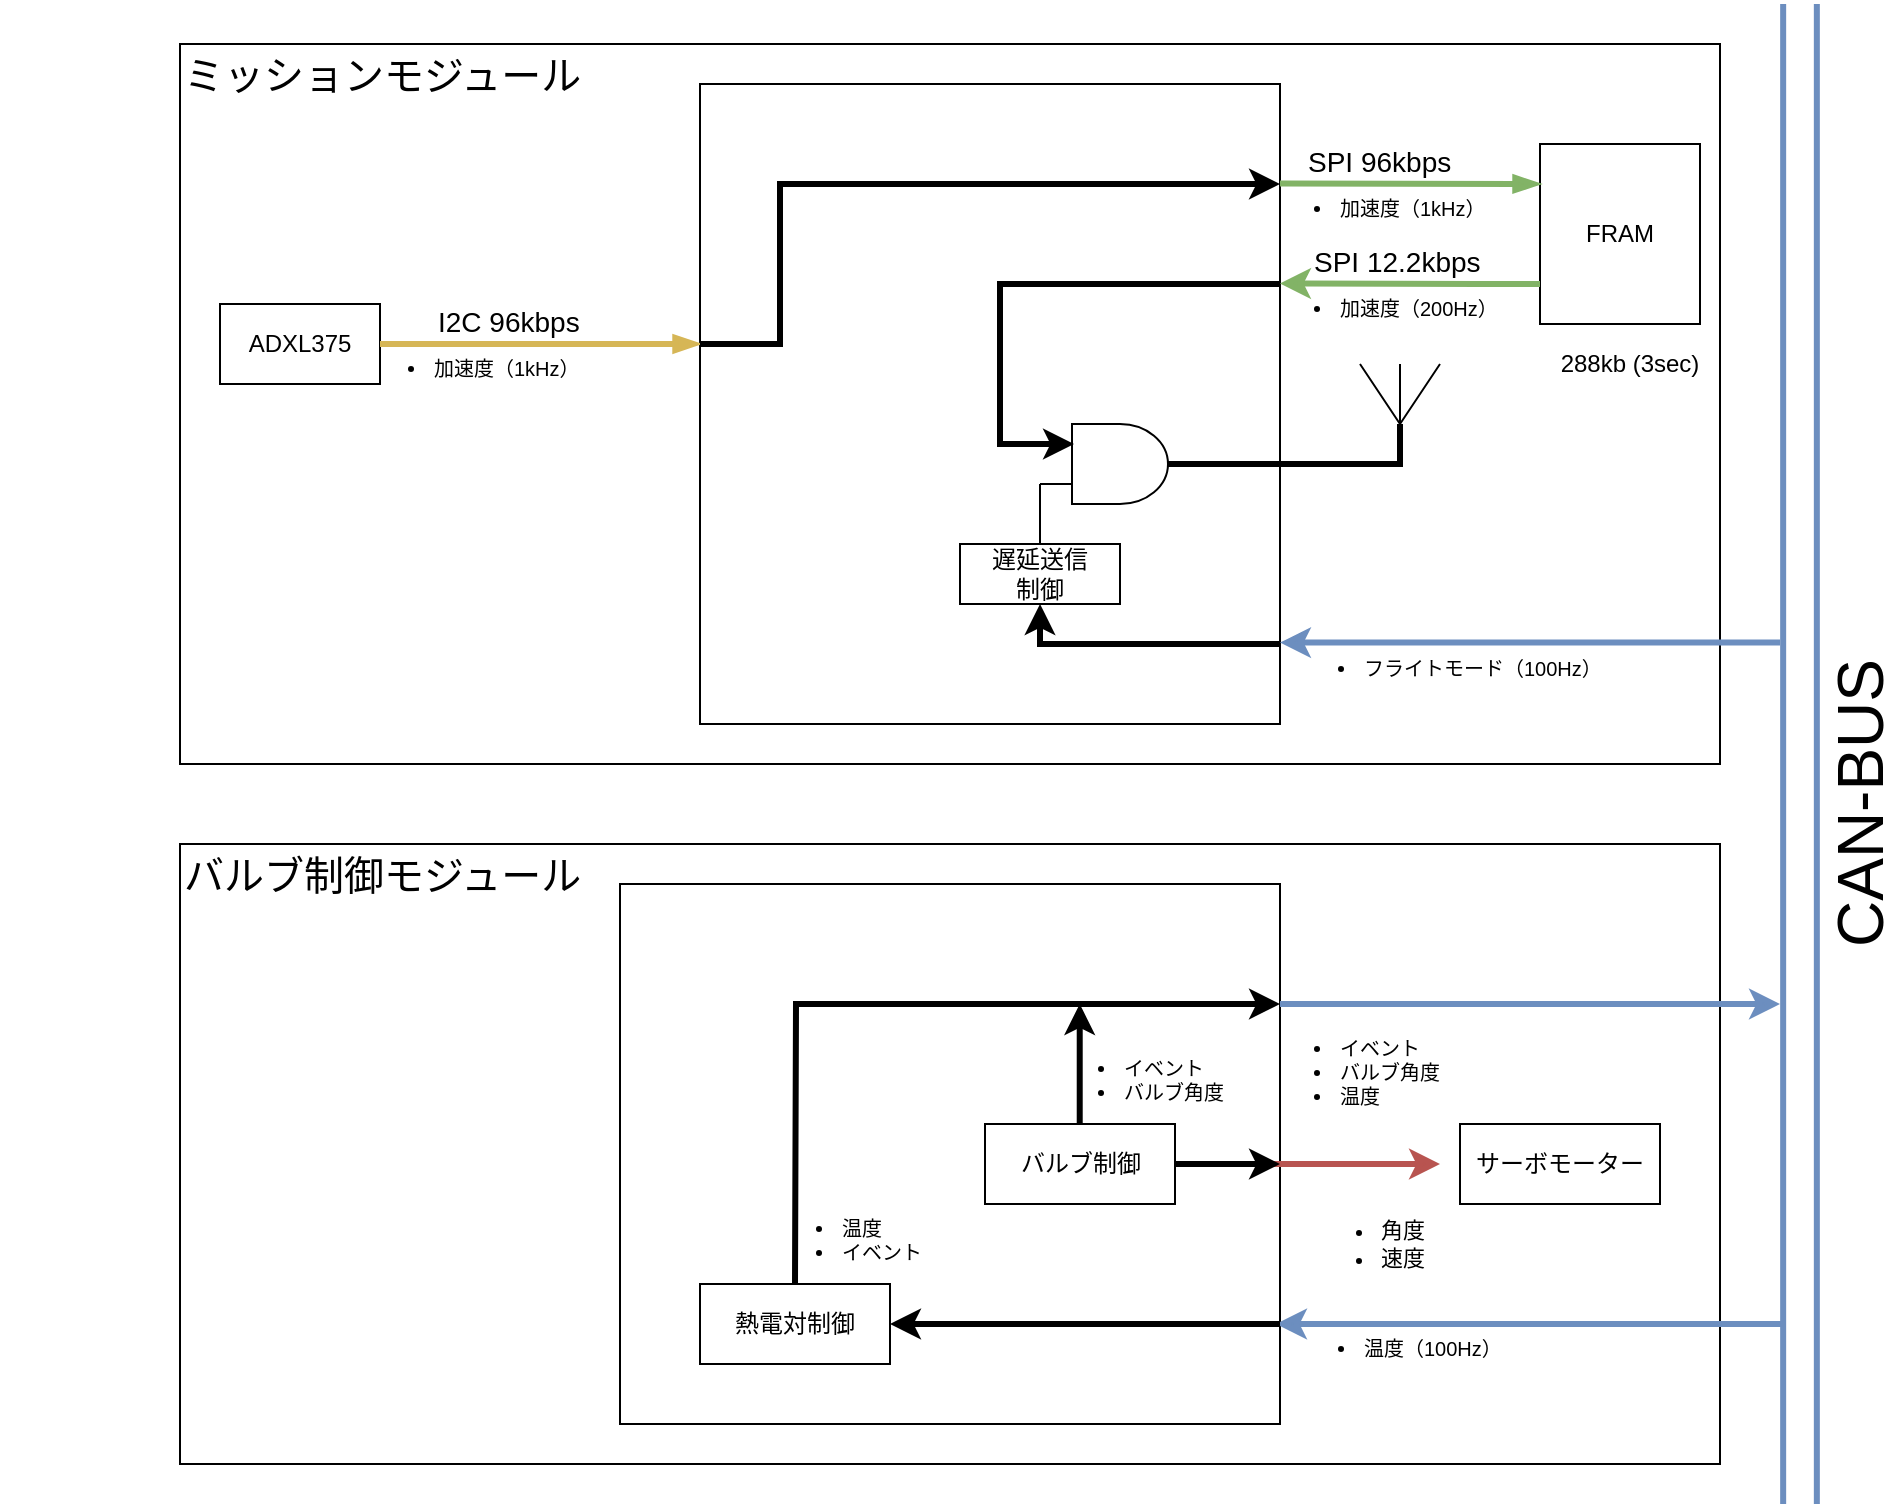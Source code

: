 <mxfile>
    <diagram name="ページ1" id="ODrPmbd-owSrHWYyJO7F">
        <mxGraphModel dx="2157" dy="424" grid="1" gridSize="10" guides="1" tooltips="1" connect="1" arrows="1" fold="1" page="1" pageScale="1" pageWidth="827" pageHeight="1169" background="#ffffff" math="0" shadow="0">
            <root>
                <mxCell id="0"/>
                <mxCell id="1" parent="0"/>
                <mxCell id="4ESrfmdc0MQb4VluyIVh-58" value="" style="rounded=0;whiteSpace=wrap;html=1;movable=0;resizable=0;rotatable=0;deletable=0;editable=0;locked=1;connectable=0;" parent="1" vertex="1">
                    <mxGeometry x="-800" y="440" width="770" height="310" as="geometry"/>
                </mxCell>
                <mxCell id="4ESrfmdc0MQb4VluyIVh-57" value="" style="rounded=0;whiteSpace=wrap;html=1;movable=0;resizable=0;rotatable=0;deletable=0;editable=0;locked=1;connectable=0;" parent="1" vertex="1">
                    <mxGeometry x="-800" y="40" width="770" height="360" as="geometry"/>
                </mxCell>
                <mxCell id="4ESrfmdc0MQb4VluyIVh-2" value="" style="rounded=0;whiteSpace=wrap;html=1;movable=0;resizable=0;rotatable=0;deletable=0;editable=0;locked=1;connectable=0;" parent="1" vertex="1">
                    <mxGeometry x="-540" y="60" width="290" height="320" as="geometry"/>
                </mxCell>
                <mxCell id="4ESrfmdc0MQb4VluyIVh-1" value="ADXL375" style="rounded=0;whiteSpace=wrap;html=1;" parent="1" vertex="1">
                    <mxGeometry x="-780" y="170" width="80" height="40" as="geometry"/>
                </mxCell>
                <mxCell id="4ESrfmdc0MQb4VluyIVh-3" value="" style="endArrow=blockThin;html=1;rounded=0;fillColor=#fff2cc;strokeColor=#d6b656;strokeWidth=3;endFill=1;" parent="1" edge="1">
                    <mxGeometry width="50" height="50" relative="1" as="geometry">
                        <mxPoint x="-700" y="190" as="sourcePoint"/>
                        <mxPoint x="-540" y="190" as="targetPoint"/>
                    </mxGeometry>
                </mxCell>
                <mxCell id="4ESrfmdc0MQb4VluyIVh-5" value="&lt;ul style=&quot;font-size: 10px;&quot;&gt;&lt;li style=&quot;font-size: 10px;&quot;&gt;加速度（1kHz）&lt;/li&gt;&lt;/ul&gt;" style="text;html=1;strokeColor=none;fillColor=none;align=left;verticalAlign=top;whiteSpace=wrap;rounded=0;fontSize=10;labelPosition=right;verticalLabelPosition=bottom;" parent="1" vertex="1">
                    <mxGeometry x="-890" y="160" width="175" height="20" as="geometry"/>
                </mxCell>
                <mxCell id="4ESrfmdc0MQb4VluyIVh-9" value="FRAM" style="rounded=0;whiteSpace=wrap;html=1;" parent="1" vertex="1">
                    <mxGeometry x="-120" y="90" width="80" height="90" as="geometry"/>
                </mxCell>
                <mxCell id="4ESrfmdc0MQb4VluyIVh-11" value="" style="endArrow=blockThin;html=1;rounded=0;fillColor=#d5e8d4;strokeColor=#82b366;strokeWidth=3;endFill=1;" parent="1" edge="1">
                    <mxGeometry width="50" height="50" relative="1" as="geometry">
                        <mxPoint x="-250" y="109.72" as="sourcePoint"/>
                        <mxPoint x="-120" y="110" as="targetPoint"/>
                        <Array as="points"/>
                    </mxGeometry>
                </mxCell>
                <mxCell id="4ESrfmdc0MQb4VluyIVh-19" value="I2C 96kbps" style="text;html=1;strokeColor=none;fillColor=none;align=left;verticalAlign=bottom;whiteSpace=wrap;rounded=0;fontSize=14;labelPosition=right;verticalLabelPosition=top;" parent="1" vertex="1">
                    <mxGeometry x="-848" y="190" width="175" height="20" as="geometry"/>
                </mxCell>
                <mxCell id="4ESrfmdc0MQb4VluyIVh-39" value="288kb (3sec)" style="text;html=1;strokeColor=none;fillColor=none;align=center;verticalAlign=middle;whiteSpace=wrap;rounded=0;" parent="1" vertex="1">
                    <mxGeometry x="-130" y="190" width="110" height="20" as="geometry"/>
                </mxCell>
                <mxCell id="4ESrfmdc0MQb4VluyIVh-45" value="&lt;ul style=&quot;font-size: 10px;&quot;&gt;&lt;li style=&quot;font-size: 10px;&quot;&gt;加速度（1kHz）&lt;/li&gt;&lt;/ul&gt;" style="text;html=1;strokeColor=none;fillColor=none;align=left;verticalAlign=top;whiteSpace=wrap;rounded=0;fontSize=10;labelPosition=right;verticalLabelPosition=bottom;movable=1;resizable=1;rotatable=1;deletable=1;editable=1;locked=0;connectable=1;" parent="1" vertex="1">
                    <mxGeometry x="-437.5" y="80" width="175" height="20" as="geometry"/>
                </mxCell>
                <mxCell id="4ESrfmdc0MQb4VluyIVh-47" value="" style="endArrow=none;html=1;rounded=0;fillColor=#dae8fc;strokeColor=#6c8ebf;strokeWidth=3;endFill=0;shape=link;targetPerimeterSpacing=0;width=14.839;" parent="1" edge="1">
                    <mxGeometry width="50" height="50" relative="1" as="geometry">
                        <mxPoint x="10" y="20" as="sourcePoint"/>
                        <mxPoint x="10" y="770" as="targetPoint"/>
                    </mxGeometry>
                </mxCell>
                <mxCell id="4ESrfmdc0MQb4VluyIVh-89" value="CAN-BUS" style="edgeLabel;html=1;align=center;verticalAlign=middle;resizable=0;points=[];fontSize=32;fontFamily=Helvetica;fontColor=default;horizontal=0;" parent="4ESrfmdc0MQb4VluyIVh-47" vertex="1" connectable="0">
                    <mxGeometry x="0.048" y="6" relative="1" as="geometry">
                        <mxPoint x="24" y="7" as="offset"/>
                    </mxGeometry>
                </mxCell>
                <mxCell id="4ESrfmdc0MQb4VluyIVh-48" value="" style="endArrow=none;html=1;rounded=0;fillColor=#dae8fc;strokeColor=#6c8ebf;strokeWidth=3;endFill=0;startArrow=classic;startFill=1;" parent="1" edge="1">
                    <mxGeometry width="50" height="50" relative="1" as="geometry">
                        <mxPoint x="-250" y="339.31" as="sourcePoint"/>
                        <mxPoint y="339.31" as="targetPoint"/>
                    </mxGeometry>
                </mxCell>
                <mxCell id="4ESrfmdc0MQb4VluyIVh-50" value="&lt;ul style=&quot;font-size: 10px;&quot;&gt;&lt;li style=&quot;font-size: 10px;&quot;&gt;フライトモード（100Hz）&lt;/li&gt;&lt;/ul&gt;" style="text;html=1;strokeColor=none;fillColor=none;align=left;verticalAlign=top;whiteSpace=wrap;rounded=0;fontSize=10;labelPosition=right;verticalLabelPosition=bottom;" parent="1" vertex="1">
                    <mxGeometry x="-425" y="310" width="175" height="20" as="geometry"/>
                </mxCell>
                <mxCell id="4ESrfmdc0MQb4VluyIVh-51" value="遅延送信&lt;br&gt;制御" style="rounded=0;whiteSpace=wrap;html=1;" parent="1" vertex="1">
                    <mxGeometry x="-410" y="290" width="80" height="30" as="geometry"/>
                </mxCell>
                <mxCell id="4ESrfmdc0MQb4VluyIVh-55" value="" style="endArrow=none;html=1;rounded=0;exitX=0.5;exitY=0;exitDx=0;exitDy=0;" parent="1" source="4ESrfmdc0MQb4VluyIVh-51" edge="1">
                    <mxGeometry width="50" height="50" relative="1" as="geometry">
                        <mxPoint x="-400" y="270" as="sourcePoint"/>
                        <mxPoint x="-370" y="260" as="targetPoint"/>
                        <Array as="points">
                            <mxPoint x="-370" y="260"/>
                        </Array>
                    </mxGeometry>
                </mxCell>
                <mxCell id="4ESrfmdc0MQb4VluyIVh-59" value="" style="rounded=0;whiteSpace=wrap;html=1;movable=0;resizable=0;rotatable=0;deletable=0;editable=0;locked=1;connectable=0;" parent="1" vertex="1">
                    <mxGeometry x="-580" y="460" width="330" height="270" as="geometry"/>
                </mxCell>
                <mxCell id="4ESrfmdc0MQb4VluyIVh-60" value="" style="endArrow=none;html=1;rounded=0;fillColor=#dae8fc;strokeColor=#6c8ebf;strokeWidth=3;endFill=0;startArrow=classic;startFill=1;" parent="1" edge="1">
                    <mxGeometry width="50" height="50" relative="1" as="geometry">
                        <mxPoint x="-252" y="680" as="sourcePoint"/>
                        <mxPoint x="0.5" y="680" as="targetPoint"/>
                    </mxGeometry>
                </mxCell>
                <mxCell id="4ESrfmdc0MQb4VluyIVh-61" value="&lt;ul style=&quot;font-size: 10px;&quot;&gt;&lt;li style=&quot;font-size: 10px;&quot;&gt;温度（100Hz）&lt;/li&gt;&lt;/ul&gt;" style="text;html=1;strokeColor=none;fillColor=none;align=left;verticalAlign=top;whiteSpace=wrap;rounded=0;fontSize=10;labelPosition=right;verticalLabelPosition=bottom;" parent="1" vertex="1">
                    <mxGeometry x="-425" y="650" width="175" height="20" as="geometry"/>
                </mxCell>
                <mxCell id="4ESrfmdc0MQb4VluyIVh-62" value="バルブ制御" style="rounded=0;whiteSpace=wrap;html=1;" parent="1" vertex="1">
                    <mxGeometry x="-397.5" y="580" width="95" height="40" as="geometry"/>
                </mxCell>
                <mxCell id="4ESrfmdc0MQb4VluyIVh-68" value="" style="endArrow=classic;html=1;rounded=0;fillColor=#dae8fc;strokeColor=#6c8ebf;strokeWidth=3;endFill=1;" parent="1" edge="1">
                    <mxGeometry width="50" height="50" relative="1" as="geometry">
                        <mxPoint x="-250" y="520" as="sourcePoint"/>
                        <mxPoint y="520" as="targetPoint"/>
                    </mxGeometry>
                </mxCell>
                <mxCell id="4ESrfmdc0MQb4VluyIVh-70" value="&lt;ul style=&quot;font-size: 10px;&quot;&gt;&lt;li style=&quot;font-size: 10px;&quot;&gt;イベント&lt;/li&gt;&lt;li style=&quot;font-size: 10px;&quot;&gt;バルブ角度&lt;/li&gt;&lt;li style=&quot;font-size: 10px;&quot;&gt;温度&lt;/li&gt;&lt;/ul&gt;" style="text;html=1;strokeColor=none;fillColor=none;align=left;verticalAlign=top;whiteSpace=wrap;rounded=0;fontSize=10;labelPosition=right;verticalLabelPosition=bottom;" parent="1" vertex="1">
                    <mxGeometry x="-437.5" y="500" width="175" height="20" as="geometry"/>
                </mxCell>
                <mxCell id="4ESrfmdc0MQb4VluyIVh-72" value="" style="endArrow=none;html=1;rounded=0;strokeWidth=3;endFill=0;startArrow=classic;startFill=1;" parent="1" edge="1">
                    <mxGeometry width="50" height="50" relative="1" as="geometry">
                        <mxPoint x="-250" y="520" as="sourcePoint"/>
                        <mxPoint x="-350" y="520" as="targetPoint"/>
                        <Array as="points"/>
                    </mxGeometry>
                </mxCell>
                <mxCell id="4ESrfmdc0MQb4VluyIVh-74" value="" style="endArrow=none;html=1;rounded=0;strokeWidth=3;endFill=0;startArrow=classic;startFill=1;" parent="1" edge="1">
                    <mxGeometry width="50" height="50" relative="1" as="geometry">
                        <mxPoint x="-350.14" y="520" as="sourcePoint"/>
                        <mxPoint x="-350.14" y="580" as="targetPoint"/>
                        <Array as="points"/>
                    </mxGeometry>
                </mxCell>
                <mxCell id="4ESrfmdc0MQb4VluyIVh-77" value="熱電対制御" style="rounded=0;whiteSpace=wrap;html=1;" parent="1" vertex="1">
                    <mxGeometry x="-540" y="660" width="95" height="40" as="geometry"/>
                </mxCell>
                <mxCell id="3" style="edgeStyle=none;html=1;strokeWidth=3;fillColor=#f8cecc;strokeColor=#b85450;" edge="1" parent="1" source="4ESrfmdc0MQb4VluyIVh-62">
                    <mxGeometry relative="1" as="geometry">
                        <mxPoint x="-170" y="600" as="targetPoint"/>
                    </mxGeometry>
                </mxCell>
                <mxCell id="5" value="&lt;ul&gt;&lt;li style=&quot;&quot;&gt;角度&lt;/li&gt;&lt;li style=&quot;&quot;&gt;速度&lt;/li&gt;&lt;/ul&gt;" style="edgeLabel;html=1;align=center;verticalAlign=middle;resizable=0;points=[];" vertex="1" connectable="0" parent="3">
                    <mxGeometry x="0.66" relative="1" as="geometry">
                        <mxPoint x="-17" y="40" as="offset"/>
                    </mxGeometry>
                </mxCell>
                <mxCell id="4ESrfmdc0MQb4VluyIVh-78" value="" style="endArrow=none;html=1;rounded=0;strokeWidth=3;endFill=0;startArrow=none;startFill=0;exitX=0.5;exitY=1;exitDx=0;exitDy=0;entryX=0.5;entryY=0;entryDx=0;entryDy=0;" parent="1" source="4ESrfmdc0MQb4VluyIVh-70" target="4ESrfmdc0MQb4VluyIVh-77" edge="1">
                    <mxGeometry width="50" height="50" relative="1" as="geometry">
                        <mxPoint x="-510" y="500" as="sourcePoint"/>
                        <mxPoint x="-490" y="660" as="targetPoint"/>
                        <Array as="points">
                            <mxPoint x="-492" y="520"/>
                        </Array>
                    </mxGeometry>
                </mxCell>
                <mxCell id="4ESrfmdc0MQb4VluyIVh-79" value="&lt;ul style=&quot;font-size: 10px;&quot;&gt;&lt;li style=&quot;font-size: 10px;&quot;&gt;温度&lt;/li&gt;&lt;li style=&quot;font-size: 10px;&quot;&gt;イベント&lt;/li&gt;&lt;/ul&gt;" style="text;html=1;strokeColor=none;fillColor=none;align=left;verticalAlign=top;whiteSpace=wrap;rounded=0;fontSize=10;labelPosition=right;verticalLabelPosition=bottom;" parent="1" vertex="1">
                    <mxGeometry x="-620" y="590" width="108.75" height="20" as="geometry"/>
                </mxCell>
                <mxCell id="dZTlF90LN_YW0uTTz98g-3" value="" style="endArrow=none;html=1;rounded=0;strokeWidth=3;endFill=0;startArrow=classic;startFill=1;" parent="1" edge="1">
                    <mxGeometry width="50" height="50" relative="1" as="geometry">
                        <mxPoint x="-370" y="320" as="sourcePoint"/>
                        <mxPoint x="-370" y="340" as="targetPoint"/>
                        <Array as="points">
                            <mxPoint x="-370" y="340"/>
                            <mxPoint x="-250" y="340"/>
                        </Array>
                    </mxGeometry>
                </mxCell>
                <mxCell id="dZTlF90LN_YW0uTTz98g-4" value="" style="endArrow=none;html=1;rounded=0;strokeWidth=3;" parent="1" edge="1">
                    <mxGeometry width="50" height="50" relative="1" as="geometry">
                        <mxPoint x="-310" y="250" as="sourcePoint"/>
                        <mxPoint x="-190" y="230" as="targetPoint"/>
                        <Array as="points">
                            <mxPoint x="-190" y="250"/>
                        </Array>
                    </mxGeometry>
                </mxCell>
                <mxCell id="dZTlF90LN_YW0uTTz98g-5" value="" style="endArrow=none;html=1;rounded=0;" parent="1" edge="1">
                    <mxGeometry width="50" height="50" relative="1" as="geometry">
                        <mxPoint x="-210" y="200" as="sourcePoint"/>
                        <mxPoint x="-170" y="200" as="targetPoint"/>
                        <Array as="points">
                            <mxPoint x="-190" y="230"/>
                        </Array>
                    </mxGeometry>
                </mxCell>
                <mxCell id="dZTlF90LN_YW0uTTz98g-6" value="" style="endArrow=none;html=1;rounded=0;" parent="1" edge="1">
                    <mxGeometry width="50" height="50" relative="1" as="geometry">
                        <mxPoint x="-190" y="230" as="sourcePoint"/>
                        <mxPoint x="-190" y="200" as="targetPoint"/>
                    </mxGeometry>
                </mxCell>
                <mxCell id="4ESrfmdc0MQb4VluyIVh-53" value="" style="verticalLabelPosition=bottom;shadow=0;dashed=0;align=center;html=1;verticalAlign=top;shape=mxgraph.electrical.logic_gates.logic_gate;operation=and;" parent="1" vertex="1">
                    <mxGeometry x="-370" y="230" width="80" height="40" as="geometry"/>
                </mxCell>
                <mxCell id="dZTlF90LN_YW0uTTz98g-7" value="SPI 96kbps" style="text;html=1;strokeColor=none;fillColor=none;align=left;verticalAlign=bottom;whiteSpace=wrap;rounded=0;fontSize=14;labelPosition=right;verticalLabelPosition=top;" parent="1" vertex="1">
                    <mxGeometry x="-413" y="110" width="175" height="20" as="geometry"/>
                </mxCell>
                <mxCell id="dZTlF90LN_YW0uTTz98g-8" value="" style="endArrow=none;html=1;rounded=0;fillColor=#d5e8d4;strokeColor=#82b366;strokeWidth=3;endFill=0;entryX=0;entryY=0.25;entryDx=0;entryDy=0;startArrow=classic;startFill=1;" parent="1" edge="1">
                    <mxGeometry width="50" height="50" relative="1" as="geometry">
                        <mxPoint x="-250" y="159.72" as="sourcePoint"/>
                        <mxPoint x="-120" y="160" as="targetPoint"/>
                        <Array as="points">
                            <mxPoint x="-150" y="160"/>
                        </Array>
                    </mxGeometry>
                </mxCell>
                <mxCell id="dZTlF90LN_YW0uTTz98g-9" value="&lt;ul style=&quot;font-size: 10px;&quot;&gt;&lt;li style=&quot;font-size: 10px;&quot;&gt;加速度（200Hz）&lt;/li&gt;&lt;/ul&gt;" style="text;html=1;strokeColor=none;fillColor=none;align=left;verticalAlign=top;whiteSpace=wrap;rounded=0;fontSize=10;labelPosition=right;verticalLabelPosition=bottom;movable=1;resizable=1;rotatable=1;deletable=1;editable=1;locked=0;connectable=1;" parent="1" vertex="1">
                    <mxGeometry x="-437.5" y="130.2" width="175" height="20" as="geometry"/>
                </mxCell>
                <mxCell id="dZTlF90LN_YW0uTTz98g-11" value="SPI 12.2kbps" style="text;html=1;strokeColor=none;fillColor=none;align=left;verticalAlign=bottom;whiteSpace=wrap;rounded=0;fontSize=14;labelPosition=right;verticalLabelPosition=top;" parent="1" vertex="1">
                    <mxGeometry x="-410" y="160" width="175" height="20" as="geometry"/>
                </mxCell>
                <mxCell id="dZTlF90LN_YW0uTTz98g-12" value="" style="endArrow=none;html=1;rounded=0;strokeWidth=3;endFill=0;startArrow=classic;startFill=1;" parent="1" edge="1">
                    <mxGeometry width="50" height="50" relative="1" as="geometry">
                        <mxPoint x="-353" y="240" as="sourcePoint"/>
                        <mxPoint x="-250" y="160" as="targetPoint"/>
                        <Array as="points">
                            <mxPoint x="-390" y="240"/>
                            <mxPoint x="-390" y="160"/>
                        </Array>
                    </mxGeometry>
                </mxCell>
                <mxCell id="dZTlF90LN_YW0uTTz98g-13" value="" style="endArrow=none;html=1;rounded=0;strokeWidth=3;endFill=0;startArrow=classic;startFill=1;" parent="1" edge="1">
                    <mxGeometry width="50" height="50" relative="1" as="geometry">
                        <mxPoint x="-250" y="110" as="sourcePoint"/>
                        <mxPoint x="-540" y="190" as="targetPoint"/>
                        <Array as="points">
                            <mxPoint x="-500" y="110"/>
                            <mxPoint x="-500" y="190"/>
                        </Array>
                    </mxGeometry>
                </mxCell>
                <mxCell id="4ESrfmdc0MQb4VluyIVh-76" value="&lt;ul style=&quot;font-size: 10px;&quot;&gt;&lt;li style=&quot;font-size: 10px;&quot;&gt;イベント&lt;/li&gt;&lt;li style=&quot;font-size: 10px;&quot;&gt;バルブ角度&lt;/li&gt;&lt;/ul&gt;" style="text;html=1;strokeColor=none;fillColor=none;align=left;verticalAlign=top;whiteSpace=wrap;rounded=0;fontSize=10;labelPosition=right;verticalLabelPosition=bottom;" parent="1" vertex="1">
                    <mxGeometry x="-478.75" y="510" width="108.75" height="20" as="geometry"/>
                </mxCell>
                <mxCell id="dZTlF90LN_YW0uTTz98g-15" value="" style="endArrow=classic;html=1;rounded=0;strokeWidth=3;endFill=1;startArrow=none;startFill=0;exitX=0.5;exitY=1;exitDx=0;exitDy=0;entryX=1;entryY=0.5;entryDx=0;entryDy=0;" parent="1" target="4ESrfmdc0MQb4VluyIVh-77" edge="1">
                    <mxGeometry width="50" height="50" relative="1" as="geometry">
                        <mxPoint x="-250" y="680" as="sourcePoint"/>
                        <mxPoint x="-392" y="820" as="targetPoint"/>
                        <Array as="points">
                            <mxPoint x="-392" y="680"/>
                        </Array>
                    </mxGeometry>
                </mxCell>
                <mxCell id="dZTlF90LN_YW0uTTz98g-17" value="バルブ制御モジュール" style="text;html=1;strokeColor=none;fillColor=none;align=left;verticalAlign=middle;whiteSpace=wrap;rounded=0;fontSize=20;" parent="1" vertex="1">
                    <mxGeometry x="-800" y="440" width="210" height="30" as="geometry"/>
                </mxCell>
                <mxCell id="dZTlF90LN_YW0uTTz98g-18" value="ミッションモジュール" style="text;html=1;strokeColor=none;fillColor=none;align=left;verticalAlign=middle;whiteSpace=wrap;rounded=0;fontSize=20;" parent="1" vertex="1">
                    <mxGeometry x="-800" y="40" width="210" height="30" as="geometry"/>
                </mxCell>
                <mxCell id="2" style="edgeStyle=none;html=1;strokeWidth=3;fillColor=none;" edge="1" parent="1" source="4ESrfmdc0MQb4VluyIVh-62">
                    <mxGeometry relative="1" as="geometry">
                        <mxPoint x="-250.0" y="600" as="targetPoint"/>
                    </mxGeometry>
                </mxCell>
                <mxCell id="6" value="サーボモーター" style="whiteSpace=wrap;html=1;" vertex="1" parent="1">
                    <mxGeometry x="-160" y="580" width="100" height="40" as="geometry"/>
                </mxCell>
            </root>
        </mxGraphModel>
    </diagram>
</mxfile>